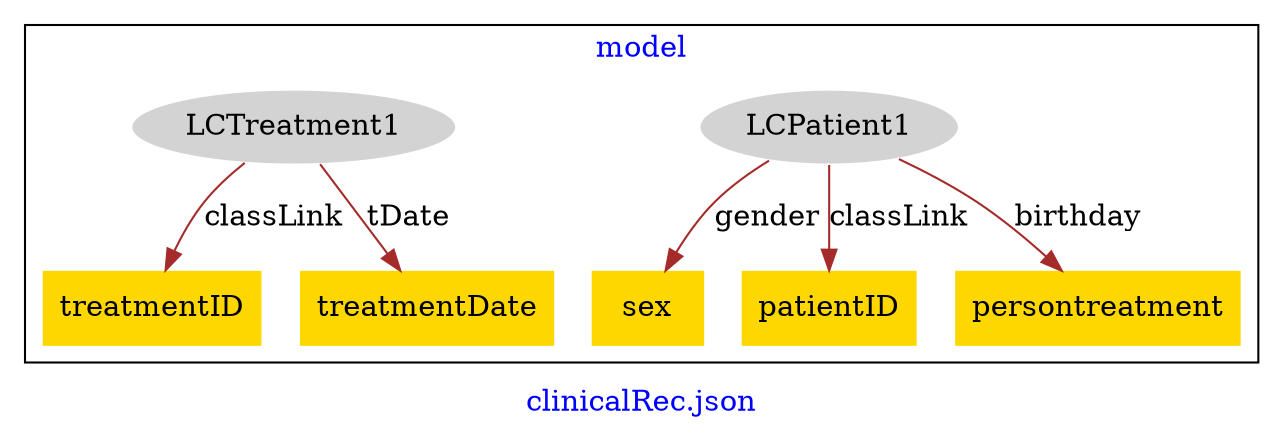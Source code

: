 digraph n0 {
fontcolor="blue"
remincross="true"
label="clinicalRec.json"
subgraph cluster {
label="model"
n2[style="filled",color="white",fillcolor="lightgray",label="LCPatient1"];
n3[shape="plaintext",style="filled",fillcolor="gold",label="sex"];
n4[shape="plaintext",style="filled",fillcolor="gold",label="patientID"];
n5[style="filled",color="white",fillcolor="lightgray",label="LCTreatment1"];
n6[shape="plaintext",style="filled",fillcolor="gold",label="treatmentID"];
n7[shape="plaintext",style="filled",fillcolor="gold",label="treatmentDate"];
n8[shape="plaintext",style="filled",fillcolor="gold",label="persontreatment"];
}
n2 -> n3[color="brown",fontcolor="black",label="gender"]
n2 -> n4[color="brown",fontcolor="black",label="classLink"]
n5 -> n6[color="brown",fontcolor="black",label="classLink"]
n5 -> n7[color="brown",fontcolor="black",label="tDate"]
n2 -> n8[color="brown",fontcolor="black",label="birthday"]
}
